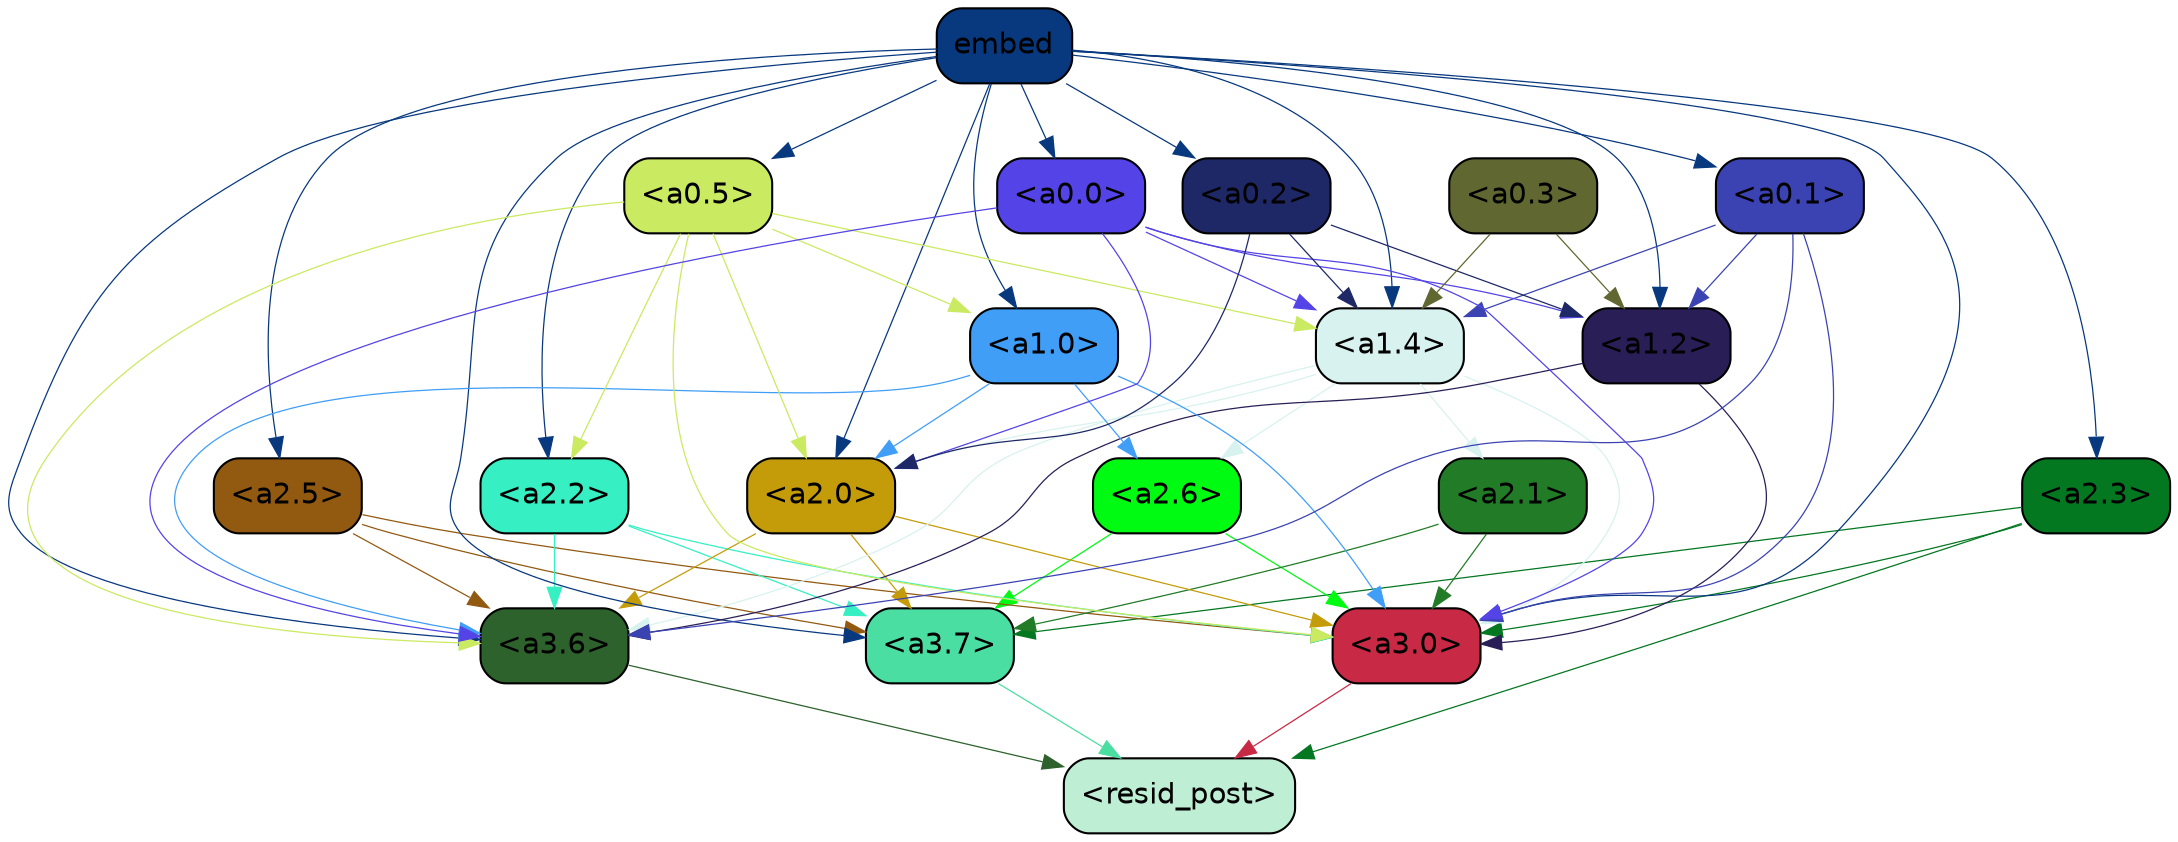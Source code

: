 strict digraph "" {
	graph [bgcolor=transparent,
		layout=dot,
		overlap=false,
		splines=true
	];
	"<a3.7>"	[color=black,
		fillcolor="#4bdea2",
		fontname=Helvetica,
		shape=box,
		style="filled, rounded"];
	"<resid_post>"	[color=black,
		fillcolor="#beeed3",
		fontname=Helvetica,
		shape=box,
		style="filled, rounded"];
	"<a3.7>" -> "<resid_post>"	[color="#4bdea2",
		penwidth=0.6];
	"<a3.6>"	[color=black,
		fillcolor="#2e622d",
		fontname=Helvetica,
		shape=box,
		style="filled, rounded"];
	"<a3.6>" -> "<resid_post>"	[color="#2e622d",
		penwidth=0.6];
	"<a3.0>"	[color=black,
		fillcolor="#c82944",
		fontname=Helvetica,
		shape=box,
		style="filled, rounded"];
	"<a3.0>" -> "<resid_post>"	[color="#c82944",
		penwidth=0.6];
	"<a2.3>"	[color=black,
		fillcolor="#047721",
		fontname=Helvetica,
		shape=box,
		style="filled, rounded"];
	"<a2.3>" -> "<a3.7>"	[color="#047721",
		penwidth=0.6];
	"<a2.3>" -> "<resid_post>"	[color="#047721",
		penwidth=0.6];
	"<a2.3>" -> "<a3.0>"	[color="#047721",
		penwidth=0.6];
	"<a2.6>"	[color=black,
		fillcolor="#00fb12",
		fontname=Helvetica,
		shape=box,
		style="filled, rounded"];
	"<a2.6>" -> "<a3.7>"	[color="#00fb12",
		penwidth=0.6];
	"<a2.6>" -> "<a3.0>"	[color="#00fb12",
		penwidth=0.6];
	"<a2.5>"	[color=black,
		fillcolor="#925911",
		fontname=Helvetica,
		shape=box,
		style="filled, rounded"];
	"<a2.5>" -> "<a3.7>"	[color="#925911",
		penwidth=0.6];
	"<a2.5>" -> "<a3.6>"	[color="#925911",
		penwidth=0.6];
	"<a2.5>" -> "<a3.0>"	[color="#925911",
		penwidth=0.6];
	"<a2.2>"	[color=black,
		fillcolor="#36f0c3",
		fontname=Helvetica,
		shape=box,
		style="filled, rounded"];
	"<a2.2>" -> "<a3.7>"	[color="#36f0c3",
		penwidth=0.6];
	"<a2.2>" -> "<a3.6>"	[color="#36f0c3",
		penwidth=0.6];
	"<a2.2>" -> "<a3.0>"	[color="#36f0c3",
		penwidth=0.6];
	"<a2.1>"	[color=black,
		fillcolor="#227b26",
		fontname=Helvetica,
		shape=box,
		style="filled, rounded"];
	"<a2.1>" -> "<a3.7>"	[color="#227b26",
		penwidth=0.6];
	"<a2.1>" -> "<a3.0>"	[color="#227b26",
		penwidth=0.6];
	"<a2.0>"	[color=black,
		fillcolor="#c49c0a",
		fontname=Helvetica,
		shape=box,
		style="filled, rounded"];
	"<a2.0>" -> "<a3.7>"	[color="#c49c0a",
		penwidth=0.6];
	"<a2.0>" -> "<a3.6>"	[color="#c49c0a",
		penwidth=0.6];
	"<a2.0>" -> "<a3.0>"	[color="#c49c0a",
		penwidth=0.6];
	"<a1.4>"	[color=black,
		fillcolor="#d8f2ef",
		fontname=Helvetica,
		shape=box,
		style="filled, rounded"];
	"<a1.4>" -> "<a3.6>"	[color="#d8f2ef",
		penwidth=0.6];
	"<a1.4>" -> "<a3.0>"	[color="#d8f2ef",
		penwidth=0.6];
	"<a1.4>" -> "<a2.6>"	[color="#d8f2ef",
		penwidth=0.6];
	"<a1.4>" -> "<a2.1>"	[color="#d8f2ef",
		penwidth=0.6];
	"<a1.4>" -> "<a2.0>"	[color="#d8f2ef",
		penwidth=0.6];
	embed	[color=black,
		fillcolor="#08387e",
		fontname=Helvetica,
		shape=box,
		style="filled, rounded"];
	embed -> "<a3.7>"	[color="#08387e",
		penwidth=0.6];
	embed -> "<a3.6>"	[color="#08387e",
		penwidth=0.6];
	embed -> "<a3.0>"	[color="#08387e",
		penwidth=0.6];
	embed -> "<a2.3>"	[color="#08387e",
		penwidth=0.6];
	embed -> "<a2.5>"	[color="#08387e",
		penwidth=0.6];
	embed -> "<a2.2>"	[color="#08387e",
		penwidth=0.6];
	embed -> "<a2.0>"	[color="#08387e",
		penwidth=0.6];
	embed -> "<a1.4>"	[color="#08387e",
		penwidth=0.6];
	"<a1.2>"	[color=black,
		fillcolor="#2a1e57",
		fontname=Helvetica,
		shape=box,
		style="filled, rounded"];
	embed -> "<a1.2>"	[color="#08387e",
		penwidth=0.6];
	"<a1.0>"	[color=black,
		fillcolor="#409ef7",
		fontname=Helvetica,
		shape=box,
		style="filled, rounded"];
	embed -> "<a1.0>"	[color="#08387e",
		penwidth=0.6];
	"<a0.5>"	[color=black,
		fillcolor="#caea61",
		fontname=Helvetica,
		shape=box,
		style="filled, rounded"];
	embed -> "<a0.5>"	[color="#08387e",
		penwidth=0.6];
	"<a0.1>"	[color=black,
		fillcolor="#3b43b3",
		fontname=Helvetica,
		shape=box,
		style="filled, rounded"];
	embed -> "<a0.1>"	[color="#08387e",
		penwidth=0.6];
	"<a0.0>"	[color=black,
		fillcolor="#5444e7",
		fontname=Helvetica,
		shape=box,
		style="filled, rounded"];
	embed -> "<a0.0>"	[color="#08387e",
		penwidth=0.6];
	"<a0.2>"	[color=black,
		fillcolor="#1e2866",
		fontname=Helvetica,
		shape=box,
		style="filled, rounded"];
	embed -> "<a0.2>"	[color="#08387e",
		penwidth=0.6];
	"<a1.2>" -> "<a3.6>"	[color="#2a1e57",
		penwidth=0.6];
	"<a1.2>" -> "<a3.0>"	[color="#2a1e57",
		penwidth=0.6];
	"<a1.0>" -> "<a3.6>"	[color="#409ef7",
		penwidth=0.6];
	"<a1.0>" -> "<a3.0>"	[color="#409ef7",
		penwidth=0.6];
	"<a1.0>" -> "<a2.6>"	[color="#409ef7",
		penwidth=0.6];
	"<a1.0>" -> "<a2.0>"	[color="#409ef7",
		penwidth=0.6];
	"<a0.5>" -> "<a3.6>"	[color="#caea61",
		penwidth=0.6];
	"<a0.5>" -> "<a3.0>"	[color="#caea61",
		penwidth=0.6];
	"<a0.5>" -> "<a2.2>"	[color="#caea61",
		penwidth=0.6];
	"<a0.5>" -> "<a2.0>"	[color="#caea61",
		penwidth=0.6];
	"<a0.5>" -> "<a1.4>"	[color="#caea61",
		penwidth=0.6];
	"<a0.5>" -> "<a1.0>"	[color="#caea61",
		penwidth=0.6];
	"<a0.1>" -> "<a3.6>"	[color="#3b43b3",
		penwidth=0.6];
	"<a0.1>" -> "<a3.0>"	[color="#3b43b3",
		penwidth=0.6];
	"<a0.1>" -> "<a1.4>"	[color="#3b43b3",
		penwidth=0.6];
	"<a0.1>" -> "<a1.2>"	[color="#3b43b3",
		penwidth=0.6];
	"<a0.0>" -> "<a3.6>"	[color="#5444e7",
		penwidth=0.6];
	"<a0.0>" -> "<a3.0>"	[color="#5444e7",
		penwidth=0.6];
	"<a0.0>" -> "<a2.0>"	[color="#5444e7",
		penwidth=0.6];
	"<a0.0>" -> "<a1.4>"	[color="#5444e7",
		penwidth=0.6];
	"<a0.0>" -> "<a1.2>"	[color="#5444e7",
		penwidth=0.6];
	"<a0.2>" -> "<a2.0>"	[color="#1e2866",
		penwidth=0.6];
	"<a0.2>" -> "<a1.4>"	[color="#1e2866",
		penwidth=0.6];
	"<a0.2>" -> "<a1.2>"	[color="#1e2866",
		penwidth=0.6];
	"<a0.3>"	[color=black,
		fillcolor="#616730",
		fontname=Helvetica,
		shape=box,
		style="filled, rounded"];
	"<a0.3>" -> "<a1.4>"	[color="#616730",
		penwidth=0.6];
	"<a0.3>" -> "<a1.2>"	[color="#616730",
		penwidth=0.6];
}
